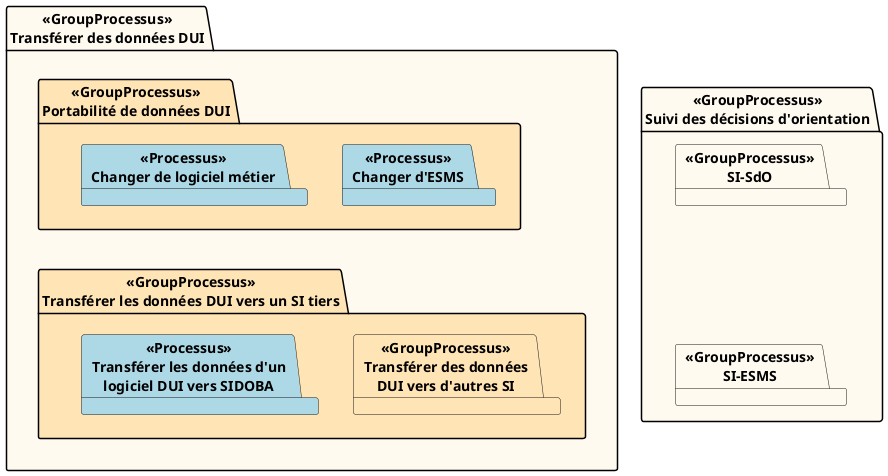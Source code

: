 @startuml

package "<<GroupProcessus>>\nTransférer des données DUI" #FloralWhite {
    package "<<GroupProcessus>>\nTransférer les données DUI vers un SI tiers" as transfertSI #Moccasin {
        package "<<GroupProcessus>>\nTransférer des données\nDUI vers d'autres SI" #Moccasin
        package "<<Processus>>\nTransférer les données d'un\nlogiciel DUI vers SIDOBA" #LightBlue
    }
    package "<<GroupProcessus>>\nPortabilité de données DUI" as portabilite #Moccasin {
        package "<<Processus>>\nChanger d'ESMS" #LightBlue
        package "<<Processus>>\nChanger de logiciel métier" #LightBlue
    }
}

package "<<GroupProcessus>>\nSuivi des décisions d'orientation" #FloralWhite {
    package "<<GroupProcessus>>\nSI-ESMS" #FloralWhite
    package "<<GroupProcessus>>\nSI-SdO" #FloralWhite
}

portabilite -[hidden]- transfertSI
[<<GroupProcessus>>\nSI-SdO] -[hidden]- [<<GroupProcessus>>\nSI-ESMS]


@enduml